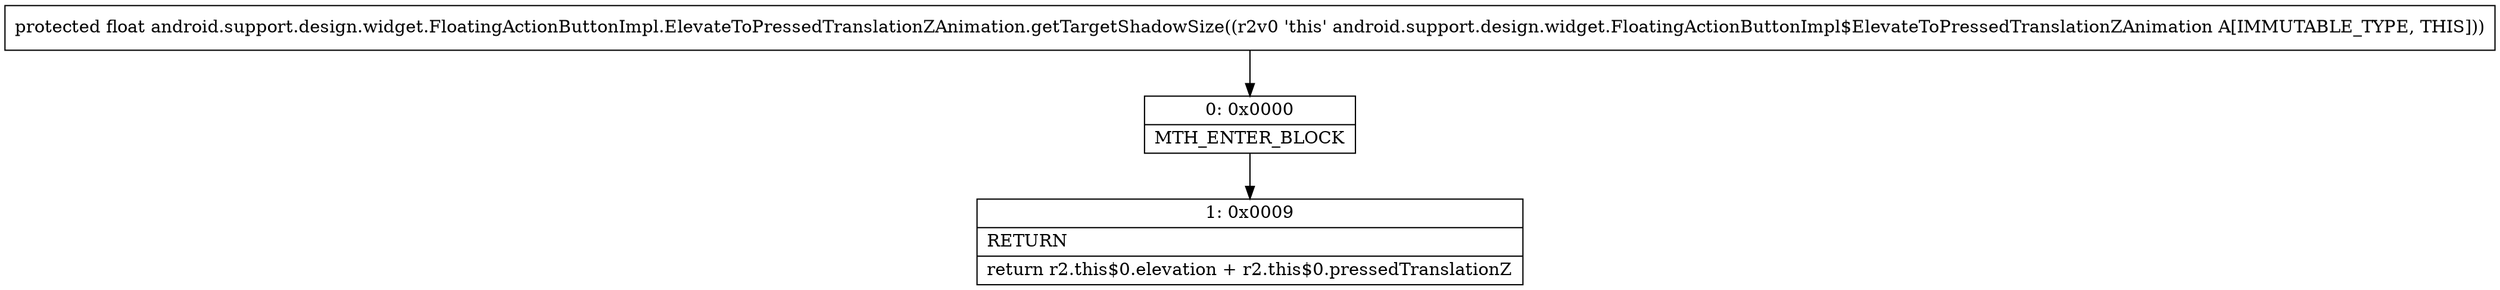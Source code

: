 digraph "CFG forandroid.support.design.widget.FloatingActionButtonImpl.ElevateToPressedTranslationZAnimation.getTargetShadowSize()F" {
Node_0 [shape=record,label="{0\:\ 0x0000|MTH_ENTER_BLOCK\l}"];
Node_1 [shape=record,label="{1\:\ 0x0009|RETURN\l|return r2.this$0.elevation + r2.this$0.pressedTranslationZ\l}"];
MethodNode[shape=record,label="{protected float android.support.design.widget.FloatingActionButtonImpl.ElevateToPressedTranslationZAnimation.getTargetShadowSize((r2v0 'this' android.support.design.widget.FloatingActionButtonImpl$ElevateToPressedTranslationZAnimation A[IMMUTABLE_TYPE, THIS])) }"];
MethodNode -> Node_0;
Node_0 -> Node_1;
}

